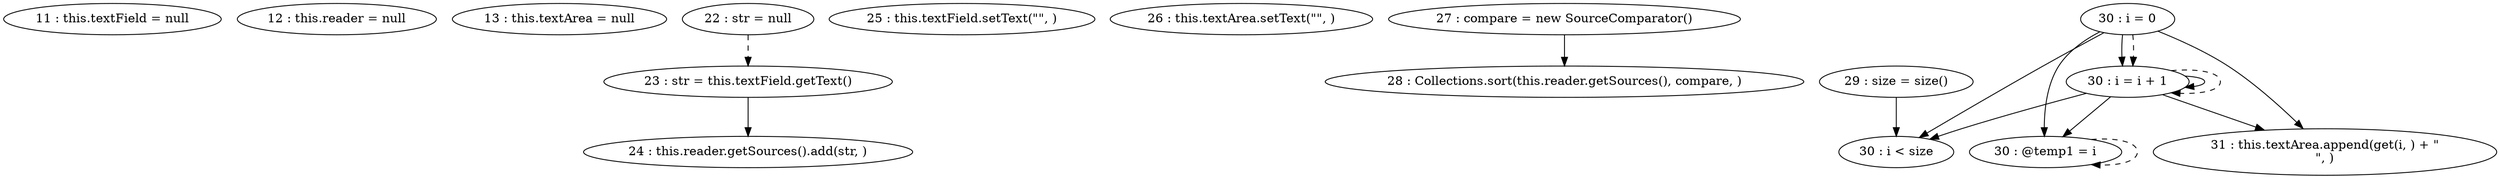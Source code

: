 digraph G {
"11 : this.textField = null"
"12 : this.reader = null"
"13 : this.textArea = null"
"22 : str = null"
"22 : str = null" -> "23 : str = this.textField.getText()" [style=dashed]
"23 : str = this.textField.getText()"
"23 : str = this.textField.getText()" -> "24 : this.reader.getSources().add(str, )"
"24 : this.reader.getSources().add(str, )"
"25 : this.textField.setText(\"\", )"
"26 : this.textArea.setText(\"\", )"
"27 : compare = new SourceComparator()"
"27 : compare = new SourceComparator()" -> "28 : Collections.sort(this.reader.getSources(), compare, )"
"28 : Collections.sort(this.reader.getSources(), compare, )"
"29 : size = size()"
"29 : size = size()" -> "30 : i < size"
"30 : i = 0"
"30 : i = 0" -> "31 : this.textArea.append(get(i, ) + \"\n\", )"
"30 : i = 0" -> "30 : i = i + 1"
"30 : i = 0" -> "30 : @temp1 = i"
"30 : i = 0" -> "30 : i < size"
"30 : i = 0" -> "30 : i = i + 1" [style=dashed]
"30 : i < size"
"31 : this.textArea.append(get(i, ) + \"\n\", )"
"30 : @temp1 = i"
"30 : @temp1 = i" -> "30 : @temp1 = i" [style=dashed]
"30 : i = i + 1"
"30 : i = i + 1" -> "31 : this.textArea.append(get(i, ) + \"\n\", )"
"30 : i = i + 1" -> "30 : i = i + 1"
"30 : i = i + 1" -> "30 : @temp1 = i"
"30 : i = i + 1" -> "30 : i < size"
"30 : i = i + 1" -> "30 : i = i + 1" [style=dashed]
}